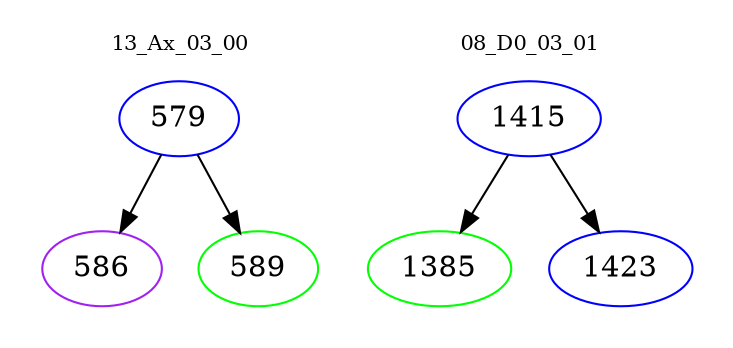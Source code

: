 digraph{
subgraph cluster_0 {
color = white
label = "13_Ax_03_00";
fontsize=10;
T0_579 [label="579", color="blue"]
T0_579 -> T0_586 [color="black"]
T0_586 [label="586", color="purple"]
T0_579 -> T0_589 [color="black"]
T0_589 [label="589", color="green"]
}
subgraph cluster_1 {
color = white
label = "08_D0_03_01";
fontsize=10;
T1_1415 [label="1415", color="blue"]
T1_1415 -> T1_1385 [color="black"]
T1_1385 [label="1385", color="green"]
T1_1415 -> T1_1423 [color="black"]
T1_1423 [label="1423", color="blue"]
}
}
